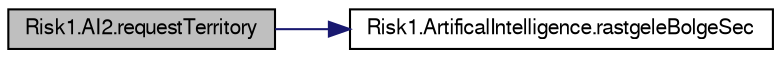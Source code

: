 digraph G
{
  bgcolor="transparent";
  edge [fontname="FreeSans",fontsize="10",labelfontname="FreeSans",labelfontsize="10"];
  node [fontname="FreeSans",fontsize="10",shape=record];
  rankdir="LR";
  Node1 [label="Risk1.AI2.requestTerritory",height=0.2,width=0.4,color="black", fillcolor="grey75", style="filled" fontcolor="black"];
  Node1 -> Node2 [color="midnightblue",fontsize="10",style="solid",fontname="FreeSans"];
  Node2 [label="Risk1.ArtificalIntelligence.rastgeleBolgeSec",height=0.2,width=0.4,color="black",URL="$classRisk1_1_1ArtificalIntelligence.html#a17550d4316476426536c3a3124ba651d",tooltip="Bölgelerden sahipsiz olanlarından rastgele birisinin indexini döndürür."];
}
